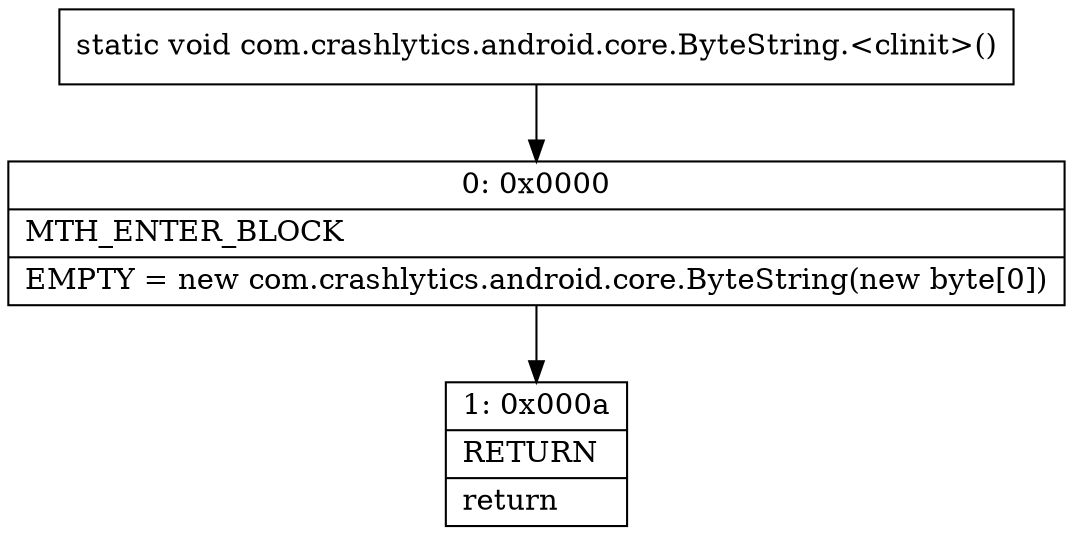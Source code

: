 digraph "CFG forcom.crashlytics.android.core.ByteString.\<clinit\>()V" {
Node_0 [shape=record,label="{0\:\ 0x0000|MTH_ENTER_BLOCK\l|EMPTY = new com.crashlytics.android.core.ByteString(new byte[0])\l}"];
Node_1 [shape=record,label="{1\:\ 0x000a|RETURN\l|return\l}"];
MethodNode[shape=record,label="{static void com.crashlytics.android.core.ByteString.\<clinit\>() }"];
MethodNode -> Node_0;
Node_0 -> Node_1;
}


